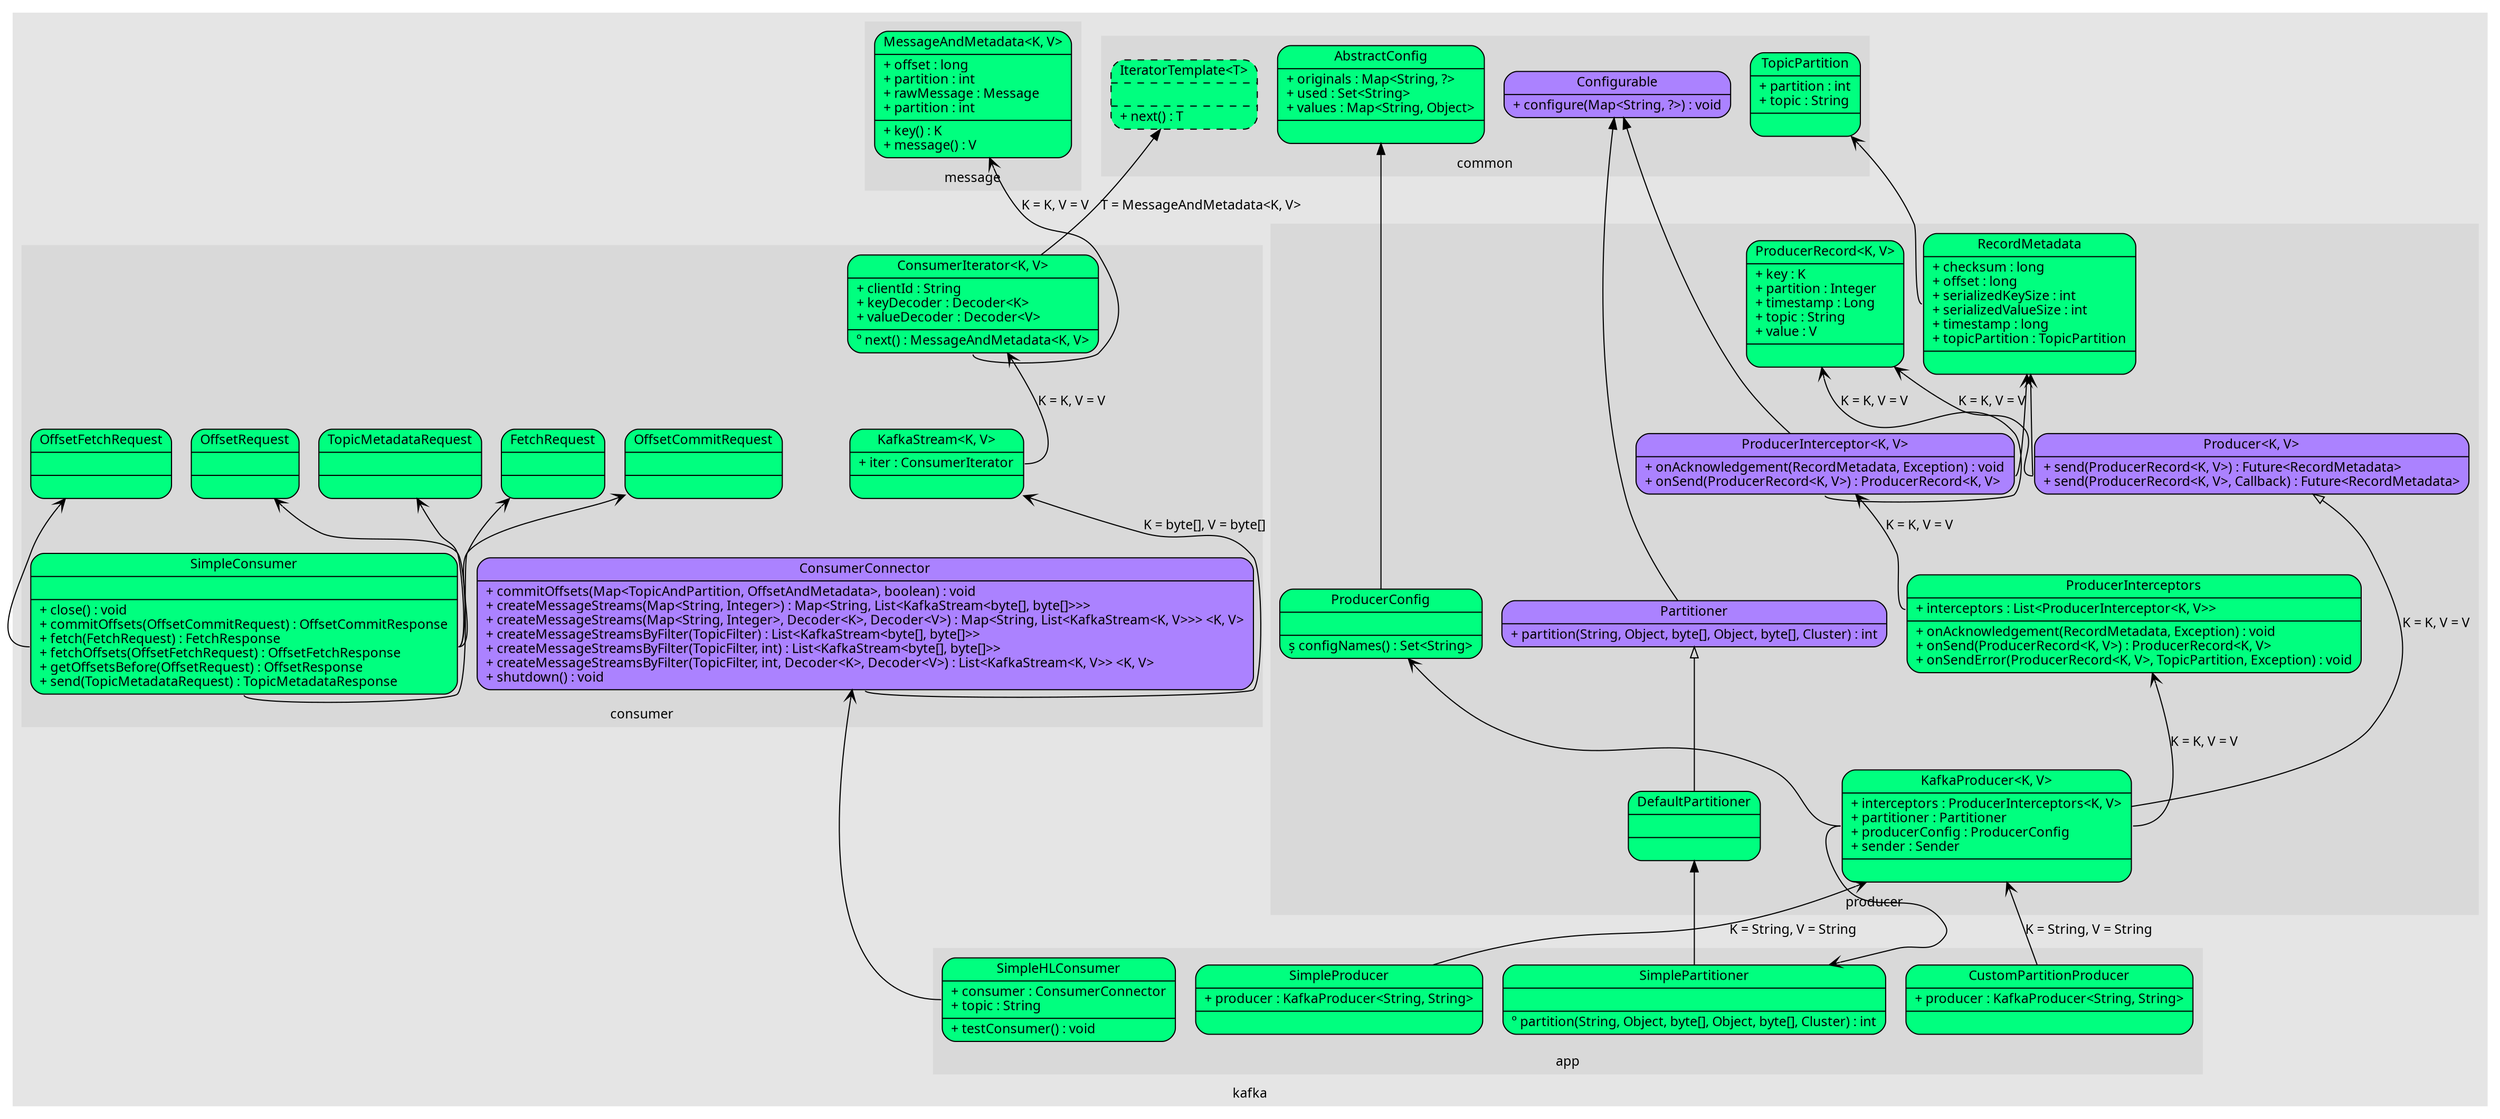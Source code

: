 digraph kafka {
	rankdir = BT;
    fontname = "Verdana";
    fontsize = 12;
    node [fontname = "Verdana", fontsize = 12, shape = "record"];
    edge [fontname = "Verdana", fontsize = 12];
	
	subgraph cluster50 {
		label = "kafka";
		style = filled;
		color = grey90;
		subgraph cluster5015 {
			label = "app";
			style = filled;
			color = grey85;
			CustomPartitionProducer [label = "{<f0>CustomPartitionProducer|<f1>+ producer : KafkaProducer&lt;String, String&gt;\l|}", style = "rounded, filled", fillcolor = "springgreen"];
			SimpleHLConsumer [label = "{<f0>SimpleHLConsumer|<f1>+ consumer : ConsumerConnector\l+ topic : String\l|<f2>+ testConsumer() : void\l}", style = "rounded, filled", fillcolor = "springgreen"];
			SimplePartitioner [label = "{<f0>SimplePartitioner||<f2>&#186; partition(String, Object, byte[], Object, byte[], Cluster) : int\l}", style = "rounded, filled", fillcolor = "springgreen"];
			SimpleProducer [label = "{<f0>SimpleProducer|<f1>+ producer : KafkaProducer&lt;String, String&gt;\l|}", style = "rounded, filled", fillcolor = "springgreen"];
		}
		
		subgraph cluster5025 {
			label = "common";
			style = filled;
			color = grey85;
			AbstractConfig [label = "{<f0>AbstractConfig|<f1>+ originals : Map&lt;String, ?&gt;\l+ used : Set&lt;String&gt;\l+ values : Map&lt;String, Object&gt;\l|}", style = "rounded, filled", fillcolor = "springgreen"];
			Configurable [label = "{<f0>Configurable|<f2>+ configure(Map&lt;String, ?&gt;) : void\l}", style = "rounded, filled", fillcolor = "mediumpurple1"];	
			IteratorTemplate [label = "{<f0>IteratorTemplate&lt;T&gt;||<f2>+ next() : T\l}", style = "rounded, filled, dashed", fillcolor = "springgreen"];
			TopicPartition [label = "{<f0>TopicPartition|<f1>+ partition : int\l+ topic : String\l|}", style = "rounded, filled", fillcolor = "springgreen"];
		}
		
		subgraph cluster5035 {
			label = "consumer";
			style = filled;
			color = grey85;
			ConsumerConnector [label = "{<f0>ConsumerConnector|<f2>+ commitOffsets(Map&lt;TopicAndPartition, OffsetAndMetadata&gt;, boolean) : void\l+ createMessageStreams(Map&lt;String, Integer&gt;) : Map&lt;String, List&lt;KafkaStream&lt;byte[], byte[]&gt;&gt;&gt;\l+ createMessageStreams(Map&lt;String, Integer&gt;, Decoder&lt;K&gt;, Decoder&lt;V&gt;) : Map&lt;String, List&lt;KafkaStream&lt;K, V&gt;&gt;&gt; &lt;K, V&gt;\l+ createMessageStreamsByFilter(TopicFilter) : List&lt;KafkaStream&lt;byte[], byte[]&gt;&gt;\l+ createMessageStreamsByFilter(TopicFilter, int) : List&lt;KafkaStream&lt;byte[], byte[]&gt;&gt;\l+ createMessageStreamsByFilter(TopicFilter, int, Decoder&lt;K&gt;, Decoder&lt;V&gt;) : List&lt;KafkaStream&lt;K, V&gt;&gt; &lt;K, V&gt;\l+ shutdown() : void\l}", style = "rounded, filled", fillcolor = "mediumpurple1"];
			ConsumerIterator [label = "{<f0>ConsumerIterator&lt;K, V&gt;|<f1>+ clientId : String\l+ keyDecoder : Decoder&lt;K&gt;\l+ valueDecoder : Decoder&lt;V&gt;\l|<f2>&#186; next() : MessageAndMetadata&lt;K, V&gt;\l}", style = "rounded, filled", fillcolor = "springgreen"];
			FetchRequest [label = "{<f0>FetchRequest||}", style = "rounded, filled", fillcolor = "springgreen"];
			KafkaStream [label = "{<f0>KafkaStream&lt;K, V&gt;|<f1>+ iter : ConsumerIterator\l|}", style = "rounded, filled", fillcolor = "springgreen"];
			OffsetCommitRequest [label = "{<f0>OffsetCommitRequest||}", style = "rounded, filled", fillcolor = "springgreen"];
			OffsetFetchRequest [label = "{<f0>OffsetFetchRequest||}", style = "rounded, filled", fillcolor = "springgreen"];
			OffsetRequest [label = "{<f0>OffsetRequest||}", style = "rounded, filled", fillcolor = "springgreen"];
			SimpleConsumer [label = "{<f0>SimpleConsumer||<f2>+ close() : void\l+ commitOffsets(OffsetCommitRequest) : OffsetCommitResponse\l+ fetch(FetchRequest) : FetchResponse\l+ fetchOffsets(OffsetFetchRequest) : OffsetFetchResponse\l+ getOffsetsBefore(OffsetRequest) : OffsetResponse\l+ send(TopicMetadataRequest) : TopicMetadataResponse\l}", style = "rounded, filled", fillcolor = "springgreen"];
			TopicMetadataRequest [label = "{<f0>TopicMetadataRequest||}", style = "rounded, filled", fillcolor = "springgreen"];
		}
		
		subgraph cluster5045 {
			label = "message";
			style = filled;
			color = grey85;
			MessageAndMetadata [label = "{<f0>MessageAndMetadata&lt;K, V&gt;|<f1>+ offset : long\l+ partition : int\l+ rawMessage : Message\l+ partition : int\l|<f2>+ key() : K\l+ message() : V\l}", style = "rounded, filled", fillcolor = "springgreen"];
		}
		
		subgraph cluster5050 {
			label = "producer";
			style = filled;
			color = grey85;
			DefaultPartitioner [label = "{<f0>DefaultPartitioner||}", style = "rounded, filled", fillcolor = "springgreen"];
			KafkaProducer [label = "{<f0>KafkaProducer&lt;K, V&gt;|<f1>+ interceptors : ProducerInterceptors&lt;K, V&gt;\l+ partitioner : Partitioner\l+ producerConfig : ProducerConfig\l+ sender : Sender\l|}", style = "rounded, filled", fillcolor = "springgreen"];
			Partitioner [label = "{<f0>Partitioner|<f2>+ partition(String, Object, byte[], Object, byte[], Cluster) : int\l}", style = "rounded, filled", fillcolor = "mediumpurple1"];
			ProducerConfig [label = "{<f0>ProducerConfig||<f2>&#537; configNames() : Set&lt;String&gt;\l}", style = "rounded, filled", fillcolor = "springgreen"];
			Producer [label = "{<f0>Producer&lt;K, V&gt;|<f2>+ send(ProducerRecord&lt;K, V&gt;) : Future&lt;RecordMetadata&gt;\l+ send(ProducerRecord&lt;K, V&gt;, Callback) : Future&lt;RecordMetadata&gt;\l}", style = "rounded, filled", fillcolor = "mediumpurple1"];
			ProducerInterceptor [label = "{<f0>ProducerInterceptor&lt;K, V&gt;|<f2>+ onAcknowledgement(RecordMetadata, Exception) : void\l+ onSend(ProducerRecord&lt;K, V&gt;) : ProducerRecord&lt;K, V&gt;\l}", style = "rounded, filled", fillcolor = "mediumpurple1"];
			ProducerInterceptors [label = "{<f0>ProducerInterceptors|<f1>+ interceptors : List&lt;ProducerInterceptor&lt;K, V&gt;&gt;\l|<f2>+ onAcknowledgement(RecordMetadata, Exception) : void\l+ onSend(ProducerRecord&lt;K, V&gt;) : ProducerRecord&lt;K, V&gt;\l+ onSendError(ProducerRecord&lt;K, V&gt;, TopicPartition, Exception) : void\l}", style = "rounded, filled", fillcolor = "springgreen"];
			ProducerRecord [label = "{<f0>ProducerRecord&lt;K, V&gt;|<f1>+ key : K\l+ partition : Integer\l+ timestamp : Long\l+ topic : String\l+ value : V\l|}", style = "rounded, filled", fillcolor = "springgreen"];
			RecordMetadata [label = "{<f0>RecordMetadata|<f1>+ checksum : long\l+ offset : long\l+ serializedKeySize : int\l+ serializedValueSize : int\l+ timestamp : long\l+ topicPartition : TopicPartition\l|}", style = "rounded, filled", fillcolor = "springgreen"];
		}
	}
	/*
	
	// item_name [label = "item_lable", style = "filled", fillcolor = "palegreen"];
	// record_name [shape = "record", label = "{{<f0>interface|{<f10>(other implementers)}}|(other methods)}"];
	// interface_minor [shape = "plaintext", label = "Interface_minor"];
	// interface [label = "{<f0>Interface|<f2>+ method() : return_type\l}", style = "rounded, filled", fillcolor = "mediumpurple1"];
	// abstract_class [label = "{<f0>Abstract_Class|<f1>+ field1 : type\l+ field2 : type\l|<f2>&#170; abstract_method() : return_type\l&#537; static_method() : return_type\l+ method() : return_type\l}", style = "rounded, filled, dashed", fillcolor = "springgreen"];
	// class [label = "{<f0>Class|<f1>+ field1 : type\l+ field2 : type\l|<f2>+ method() : return_type\l&#537; static_method() : return_type\l&#186; overriden_method() : return_type\l}", style = "rounded, filled", fillcolor = "springgreen"];
	*/
	
	// item_foo -> item_bar;
	
	// Implementation -> Interface [arrowhead = "empty"];
	// Subclass -> Class;	
	// Referer -> Referee [arrowhead = "vee"];
	// Implementation -> InterfaceMinor [arrowhead = "odot"];
	
	CustomPartitionProducer -> KafkaProducer [arrowhead = "vee", label = "K = String, V = String"];
	SimpleProducer -> KafkaProducer [arrowhead = "vee", label = "K = String, V = String"];
	KafkaProducer:f1 -> ProducerConfig [arrowhead = "vee"];
	KafkaProducer:f1 -> ProducerInterceptors [arrowhead = "vee", label = "K = K, V = V"];
	ProducerInterceptors:f1 -> ProducerInterceptor [arrowhead = "vee", label = "K = K, V = V"];
	ProducerInterceptor:f2 -> ProducerRecord [arrowhead = "vee", label = "K = K, V = V"];
	ProducerInterceptor:f2 -> RecordMetadata [arrowhead = "vee"];
	ProducerInterceptor -> Configurable;
	ProducerConfig -> AbstractConfig;
	KafkaProducer:f1 -> SimplePartitioner [arrowhead = "vee"];
	SimplePartitioner -> DefaultPartitioner;
	DefaultPartitioner -> Partitioner [arrowhead = "empty"];
	Partitioner -> Configurable;
	KafkaProducer -> Producer [arrowhead = "empty", label = "K = K, V = V"];
	Producer:f2 -> ProducerRecord [arrowhead = "vee", label = "K = K, V = V"];
	Producer:f2 -> RecordMetadata [arrowhead = "vee"];
	RecordMetadata:f1 -> TopicPartition [arrowhead = "vee"];
	
	// consumer
	SimpleHLConsumer:f1 -> ConsumerConnector [arrowhead = "vee"];
	ConsumerConnector:f2 -> KafkaStream [arrowhead = "vee", label = "K = byte[], V = byte[]"];
	KafkaStream:f1 -> ConsumerIterator [arrowhead = "vee", label = "K = K, V = V"];
	ConsumerIterator -> IteratorTemplate [label = "T = MessageAndMetadata&lt;K, V&gt;"];
	ConsumerIterator:f2 -> MessageAndMetadata [arrowhead = "vee", label = "K = K, V = V"];
	
	SimpleConsumer:f2 -> OffsetCommitRequest [arrowhead = "vee"];
	SimpleConsumer:f2 -> FetchRequest [arrowhead = "vee"];
	SimpleConsumer:f2 -> OffsetFetchRequest [arrowhead = "vee"];
	SimpleConsumer:f2 -> OffsetRequest [arrowhead = "vee"];
	SimpleConsumer:f2 -> TopicMetadataRequest [arrowhead = "vee"];
}
